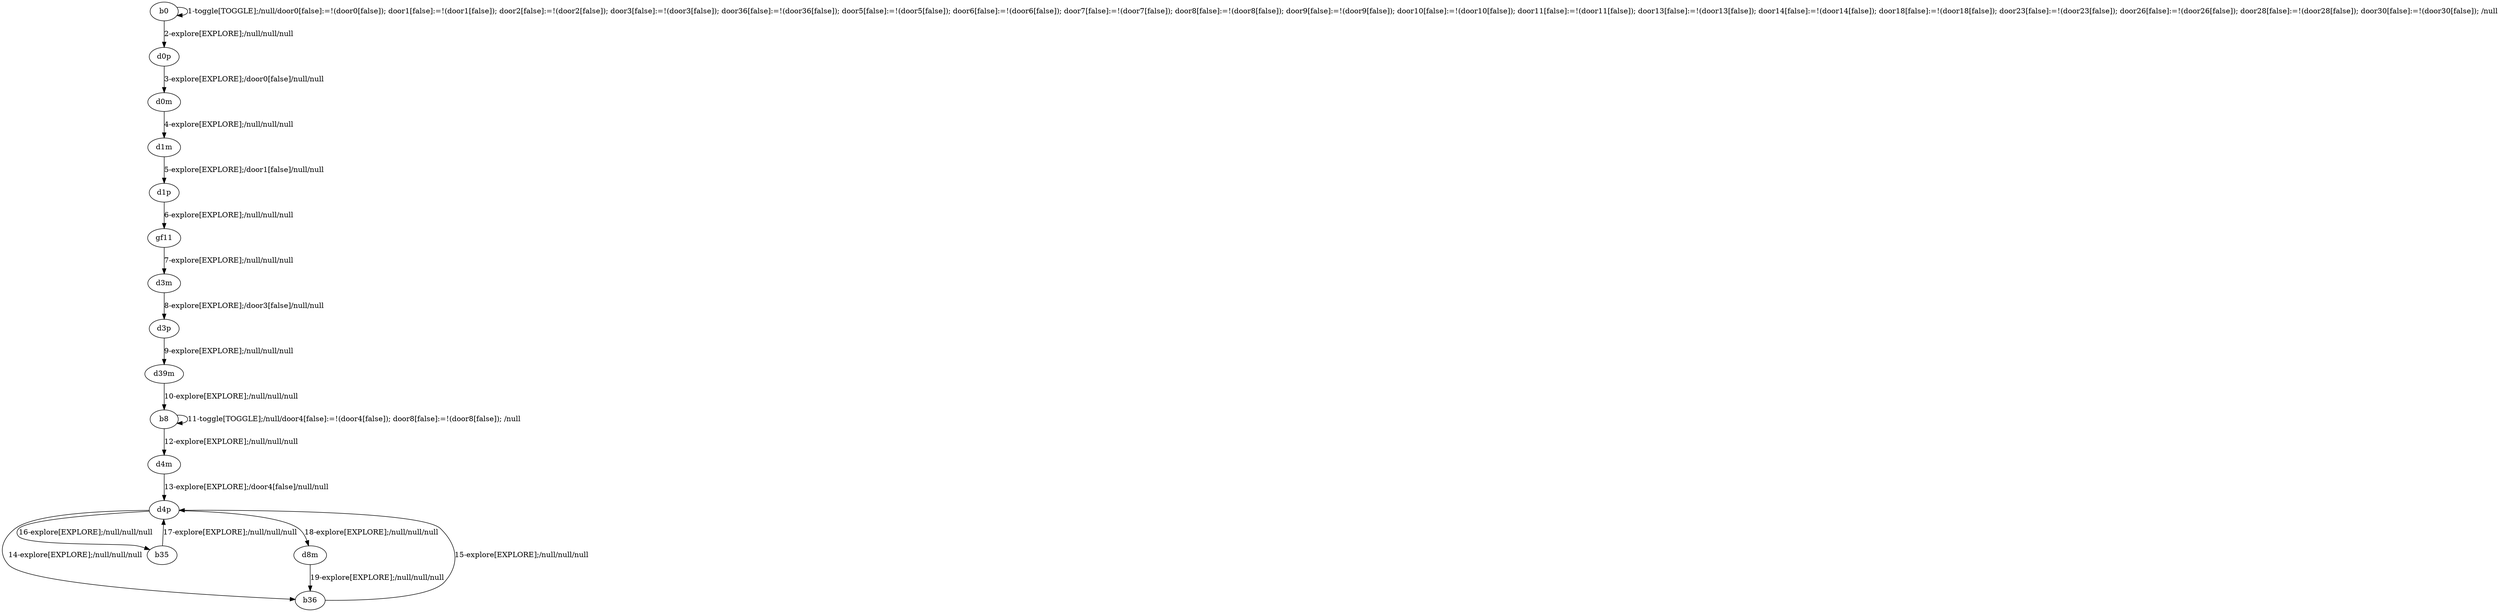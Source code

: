# Total number of goals covered by this test: 1
# d8m --> b36

digraph g {
"b0" -> "b0" [label = "1-toggle[TOGGLE];/null/door0[false]:=!(door0[false]); door1[false]:=!(door1[false]); door2[false]:=!(door2[false]); door3[false]:=!(door3[false]); door36[false]:=!(door36[false]); door5[false]:=!(door5[false]); door6[false]:=!(door6[false]); door7[false]:=!(door7[false]); door8[false]:=!(door8[false]); door9[false]:=!(door9[false]); door10[false]:=!(door10[false]); door11[false]:=!(door11[false]); door13[false]:=!(door13[false]); door14[false]:=!(door14[false]); door18[false]:=!(door18[false]); door23[false]:=!(door23[false]); door26[false]:=!(door26[false]); door28[false]:=!(door28[false]); door30[false]:=!(door30[false]); /null"];
"b0" -> "d0p" [label = "2-explore[EXPLORE];/null/null/null"];
"d0p" -> "d0m" [label = "3-explore[EXPLORE];/door0[false]/null/null"];
"d0m" -> "d1m" [label = "4-explore[EXPLORE];/null/null/null"];
"d1m" -> "d1p" [label = "5-explore[EXPLORE];/door1[false]/null/null"];
"d1p" -> "gf11" [label = "6-explore[EXPLORE];/null/null/null"];
"gf11" -> "d3m" [label = "7-explore[EXPLORE];/null/null/null"];
"d3m" -> "d3p" [label = "8-explore[EXPLORE];/door3[false]/null/null"];
"d3p" -> "d39m" [label = "9-explore[EXPLORE];/null/null/null"];
"d39m" -> "b8" [label = "10-explore[EXPLORE];/null/null/null"];
"b8" -> "b8" [label = "11-toggle[TOGGLE];/null/door4[false]:=!(door4[false]); door8[false]:=!(door8[false]); /null"];
"b8" -> "d4m" [label = "12-explore[EXPLORE];/null/null/null"];
"d4m" -> "d4p" [label = "13-explore[EXPLORE];/door4[false]/null/null"];
"d4p" -> "b36" [label = "14-explore[EXPLORE];/null/null/null"];
"b36" -> "d4p" [label = "15-explore[EXPLORE];/null/null/null"];
"d4p" -> "b35" [label = "16-explore[EXPLORE];/null/null/null"];
"b35" -> "d4p" [label = "17-explore[EXPLORE];/null/null/null"];
"d4p" -> "d8m" [label = "18-explore[EXPLORE];/null/null/null"];
"d8m" -> "b36" [label = "19-explore[EXPLORE];/null/null/null"];
}